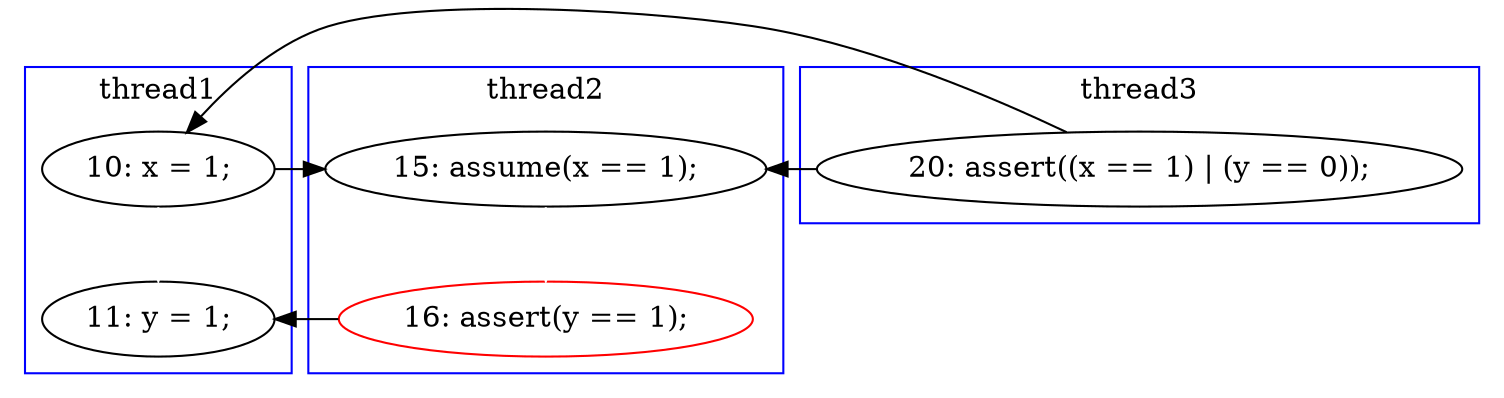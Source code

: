digraph Counterexample {
	10 -> 12 [color = black, style = solid, constraint = false]
	9 -> 10 [color = black, style = solid, constraint = false]
	10 -> 16 [color = white, style = solid]
	9 -> 12 [color = black, style = solid, constraint = false]
	13 -> 16 [color = black, style = solid, constraint = false]
	12 -> 13 [color = white, style = solid]
	subgraph cluster3 {
		label = thread3
		color = blue
		9  [label = "20: assert((x == 1) | (y == 0));"]
	}
	subgraph cluster2 {
		label = thread2
		color = blue
		12  [label = "15: assume(x == 1);"]
		13  [label = "16: assert(y == 1);", color = red]
	}
	subgraph cluster1 {
		label = thread1
		color = blue
		10  [label = "10: x = 1;"]
		16  [label = "11: y = 1;"]
	}
}